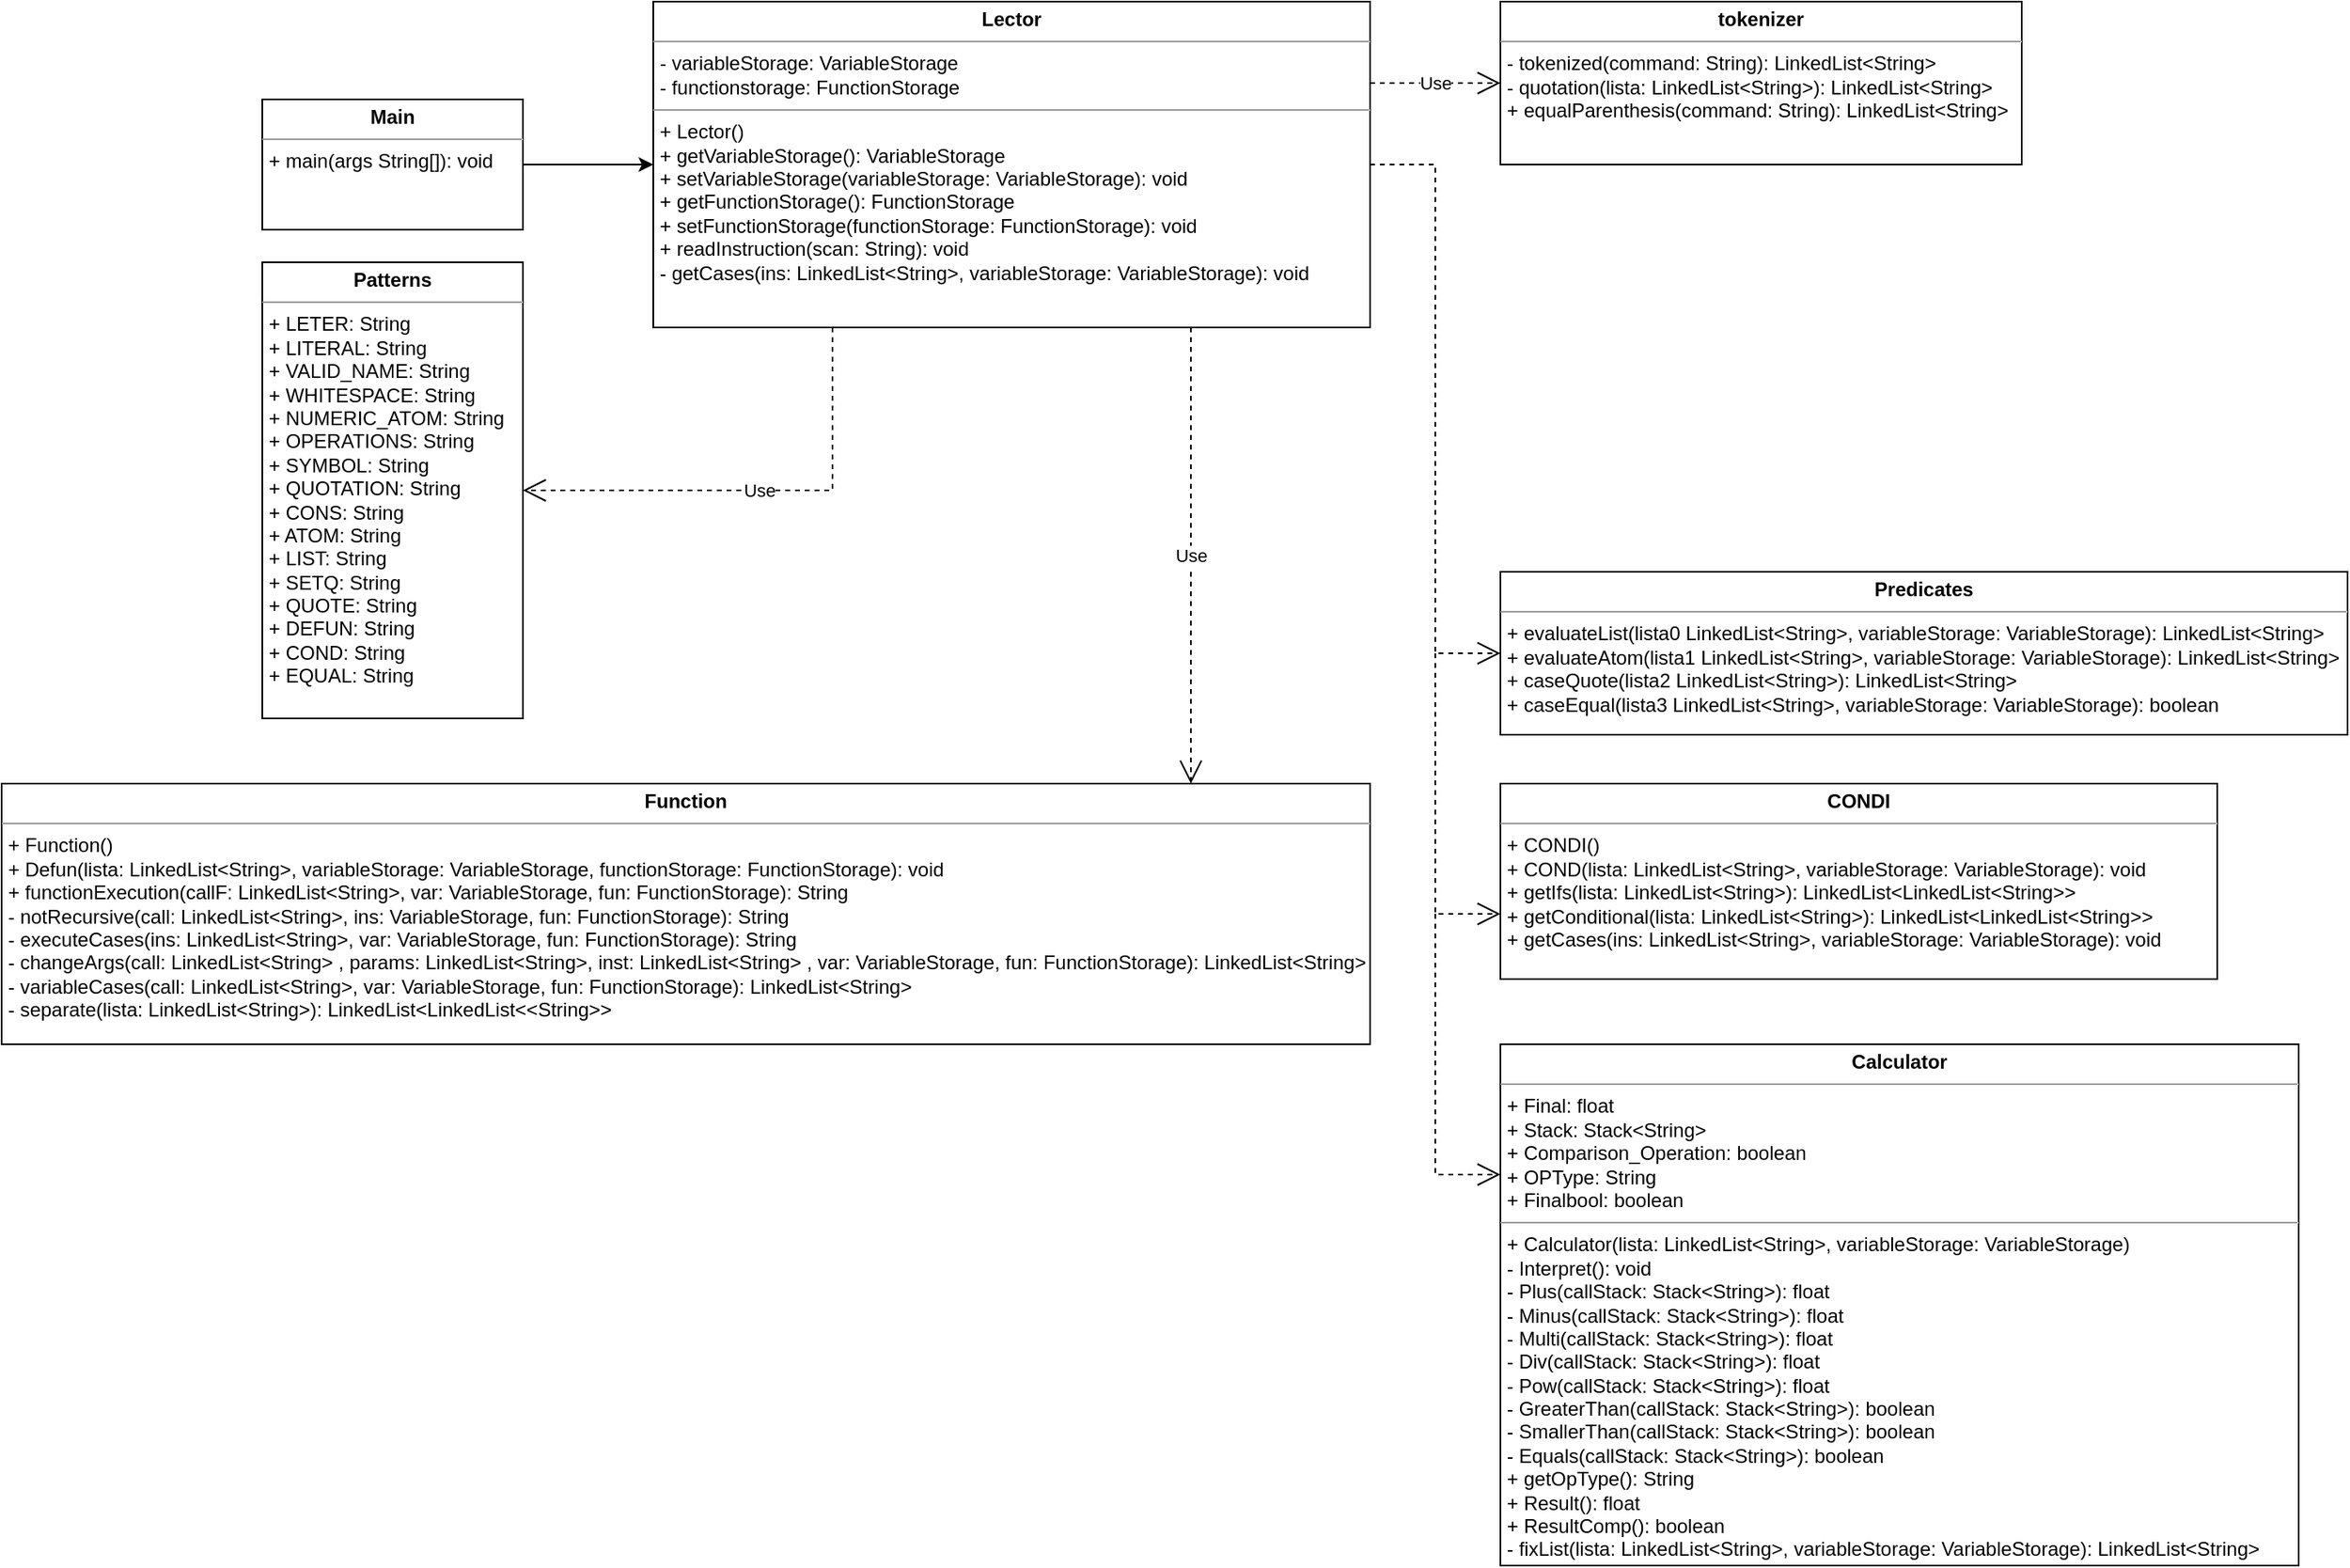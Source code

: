 <mxfile version="17.1.5" type="github">
  <diagram id="iIIfenbII26HnZvDp0SM" name="Page-1">
    <mxGraphModel dx="1747" dy="376" grid="1" gridSize="10" guides="1" tooltips="1" connect="1" arrows="1" fold="1" page="1" pageScale="1" pageWidth="850" pageHeight="1100" math="0" shadow="0">
      <root>
        <mxCell id="0" />
        <mxCell id="1" parent="0" />
        <mxCell id="RwTfGQe-aQz1MfiA24sD-1" value="&lt;p style=&quot;margin: 0px ; margin-top: 4px ; text-align: center&quot;&gt;&lt;b&gt;Lector&lt;/b&gt;&lt;/p&gt;&lt;hr size=&quot;1&quot;&gt;&lt;p style=&quot;margin: 0px ; margin-left: 4px&quot;&gt;- variableStorage: VariableStorage&lt;/p&gt;&lt;p style=&quot;margin: 0px ; margin-left: 4px&quot;&gt;- functionstorage: FunctionStorage&lt;/p&gt;&lt;hr size=&quot;1&quot;&gt;&lt;p style=&quot;margin: 0px ; margin-left: 4px&quot;&gt;+ Lector()&lt;br&gt;&lt;/p&gt;&lt;p style=&quot;margin: 0px ; margin-left: 4px&quot;&gt;+ getVariableStorage(): VariableStorage&lt;/p&gt;&lt;p style=&quot;margin: 0px ; margin-left: 4px&quot;&gt;+&amp;nbsp;setVariableStorage(variableStorage: VariableStorage): void&lt;/p&gt;&lt;p style=&quot;margin: 0px 0px 0px 4px&quot;&gt;+ getFunctionStorage(): FunctionStorage&lt;/p&gt;&lt;p style=&quot;margin: 0px 0px 0px 4px&quot;&gt;+&amp;nbsp;setFunctionStorage(functionStorage: FunctionStorage): void&lt;/p&gt;&lt;p style=&quot;margin: 0px ; margin-left: 4px&quot;&gt;+ readInstruction(scan: String): void&lt;/p&gt;&lt;p style=&quot;margin: 0px ; margin-left: 4px&quot;&gt;- getCases(ins: LinkedList&amp;lt;String&amp;gt;, variableStorage: VariableStorage): void&lt;/p&gt;" style="verticalAlign=top;align=left;overflow=fill;fontSize=12;fontFamily=Helvetica;html=1;" parent="1" vertex="1">
          <mxGeometry x="240" y="80" width="440" height="200" as="geometry" />
        </mxCell>
        <mxCell id="RwTfGQe-aQz1MfiA24sD-14" value="&lt;p style=&quot;margin: 0px ; margin-top: 4px ; text-align: center&quot;&gt;&lt;b&gt;tokenizer&lt;/b&gt;&lt;/p&gt;&lt;hr size=&quot;1&quot;&gt;&lt;p style=&quot;margin: 0px ; margin-left: 4px&quot;&gt;- tokenized(command: String): LinkedList&amp;lt;String&amp;gt;&lt;br&gt;&lt;/p&gt;&lt;p style=&quot;margin: 0px ; margin-left: 4px&quot;&gt;- quotation(lista: LinkedList&amp;lt;String&amp;gt;): LinkedList&amp;lt;String&amp;gt;&lt;/p&gt;&lt;p style=&quot;margin: 0px ; margin-left: 4px&quot;&gt;+ equalParenthesis(command: String): LinkedList&amp;lt;String&amp;gt;&lt;/p&gt;" style="verticalAlign=top;align=left;overflow=fill;fontSize=12;fontFamily=Helvetica;html=1;" parent="1" vertex="1">
          <mxGeometry x="760" y="80" width="320" height="100" as="geometry" />
        </mxCell>
        <mxCell id="RwTfGQe-aQz1MfiA24sD-18" style="edgeStyle=orthogonalEdgeStyle;rounded=0;orthogonalLoop=1;jettySize=auto;html=1;" parent="1" source="RwTfGQe-aQz1MfiA24sD-16" target="RwTfGQe-aQz1MfiA24sD-1" edge="1">
          <mxGeometry relative="1" as="geometry" />
        </mxCell>
        <mxCell id="RwTfGQe-aQz1MfiA24sD-16" value="&lt;p style=&quot;margin: 0px ; margin-top: 4px ; text-align: center&quot;&gt;&lt;b&gt;Main&lt;/b&gt;&lt;/p&gt;&lt;hr size=&quot;1&quot;&gt;&lt;p style=&quot;margin: 0px ; margin-left: 4px&quot;&gt;+ main(args String[]): void&lt;br&gt;&lt;/p&gt;" style="verticalAlign=top;align=left;overflow=fill;fontSize=12;fontFamily=Helvetica;html=1;" parent="1" vertex="1">
          <mxGeometry y="140" width="160" height="80" as="geometry" />
        </mxCell>
        <mxCell id="RwTfGQe-aQz1MfiA24sD-21" value="&lt;p style=&quot;margin: 0px ; margin-top: 4px ; text-align: center&quot;&gt;&lt;b&gt;Function&lt;/b&gt;&lt;/p&gt;&lt;hr size=&quot;1&quot;&gt;&lt;p style=&quot;margin: 0px ; margin-left: 4px&quot;&gt;+ Function()&lt;/p&gt;&lt;p style=&quot;margin: 0px ; margin-left: 4px&quot;&gt;+ Defun(lista: LinkedList&amp;lt;String&amp;gt;, variableStorage: VariableStorage, functionStorage: FunctionStorage): void&lt;/p&gt;&lt;p style=&quot;margin: 0px ; margin-left: 4px&quot;&gt;+ functionExecution(callF: LinkedList&amp;lt;String&amp;gt;, var: VariableStorage, fun: FunctionStorage): String&lt;br&gt;&lt;/p&gt;&lt;p style=&quot;margin: 0px ; margin-left: 4px&quot;&gt;- notRecursive(call: LinkedList&amp;lt;String&amp;gt;, ins: VariableStorage, fun: FunctionStorage): String&lt;br&gt;&lt;/p&gt;&lt;p style=&quot;margin: 0px ; margin-left: 4px&quot;&gt;- executeCases(ins: LinkedList&amp;lt;String&amp;gt;, var: VariableStorage, fun: FunctionStorage): String&lt;br&gt;&lt;/p&gt;&lt;p style=&quot;margin: 0px ; margin-left: 4px&quot;&gt;- changeArgs(call: LinkedList&amp;lt;String&amp;gt; , params: LinkedList&amp;lt;String&amp;gt;, inst: LinkedList&amp;lt;String&amp;gt; , var: VariableStorage, fun: FunctionStorage): LinkedList&amp;lt;String&amp;gt;&lt;/p&gt;&lt;p style=&quot;margin: 0px ; margin-left: 4px&quot;&gt;- variableCases(call: LinkedList&amp;lt;String&amp;gt;, var: VariableStorage, fun: FunctionStorage): LinkedList&amp;lt;String&amp;gt;&lt;br&gt;&lt;/p&gt;&lt;p style=&quot;margin: 0px ; margin-left: 4px&quot;&gt;- separate(lista: LinkedList&amp;lt;String&amp;gt;): LinkedList&amp;lt;LinkedList&amp;lt;&amp;lt;String&amp;gt;&amp;gt;&lt;br&gt;&lt;/p&gt;&lt;p style=&quot;margin: 0px ; margin-left: 4px&quot;&gt;&lt;br&gt;&lt;/p&gt;" style="verticalAlign=top;align=left;overflow=fill;fontSize=12;fontFamily=Helvetica;html=1;" parent="1" vertex="1">
          <mxGeometry x="-160" y="560" width="840" height="160" as="geometry" />
        </mxCell>
        <mxCell id="RwTfGQe-aQz1MfiA24sD-22" value="&lt;p style=&quot;margin: 0px ; margin-top: 4px ; text-align: center&quot;&gt;&lt;b&gt;CONDI&lt;/b&gt;&lt;/p&gt;&lt;hr size=&quot;1&quot;&gt;&lt;p style=&quot;margin: 0px ; margin-left: 4px&quot;&gt;+ CONDI()&lt;/p&gt;&lt;p style=&quot;margin: 0px ; margin-left: 4px&quot;&gt;+ COND(lista: LinkedList&amp;lt;String&amp;gt;, variableStorage: VariableStorage): void&lt;/p&gt;&lt;p style=&quot;margin: 0px ; margin-left: 4px&quot;&gt;+ getIfs(lista: LinkedList&amp;lt;String&amp;gt;): LinkedList&amp;lt;LinkedList&amp;lt;String&amp;gt;&amp;gt;&lt;/p&gt;&lt;p style=&quot;margin: 0px ; margin-left: 4px&quot;&gt;+ getConditional(lista: LinkedList&amp;lt;String&amp;gt;): LinkedList&amp;lt;LinkedList&amp;lt;String&amp;gt;&amp;gt;&lt;/p&gt;&lt;p style=&quot;margin: 0px ; margin-left: 4px&quot;&gt;+ getCases(ins: LinkedList&amp;lt;String&amp;gt;, variableStorage: VariableStorage): void&lt;/p&gt;" style="verticalAlign=top;align=left;overflow=fill;fontSize=12;fontFamily=Helvetica;html=1;" parent="1" vertex="1">
          <mxGeometry x="760" y="560" width="440" height="120" as="geometry" />
        </mxCell>
        <mxCell id="RwTfGQe-aQz1MfiA24sD-23" value="&lt;p style=&quot;margin: 0px ; margin-top: 4px ; text-align: center&quot;&gt;&lt;b&gt;Calculator&lt;/b&gt;&lt;/p&gt;&lt;hr size=&quot;1&quot;&gt;&lt;p style=&quot;margin: 0px ; margin-left: 4px&quot;&gt;+ Final: float&lt;/p&gt;&lt;p style=&quot;margin: 0px ; margin-left: 4px&quot;&gt;+ Stack: Stack&amp;lt;String&amp;gt;&lt;/p&gt;&lt;p style=&quot;margin: 0px ; margin-left: 4px&quot;&gt;+ Comparison_Operation: boolean&lt;/p&gt;&lt;p style=&quot;margin: 0px ; margin-left: 4px&quot;&gt;+ OPType: String&lt;/p&gt;&lt;p style=&quot;margin: 0px ; margin-left: 4px&quot;&gt;+ Finalbool: boolean&lt;/p&gt;&lt;hr size=&quot;1&quot;&gt;&lt;p style=&quot;margin: 0px ; margin-left: 4px&quot;&gt;+ Calculator(lista: LinkedList&amp;lt;String&amp;gt;, variableStorage: VariableStorage)&lt;/p&gt;&lt;p style=&quot;margin: 0px ; margin-left: 4px&quot;&gt;- Interpret(): void&lt;/p&gt;&lt;p style=&quot;margin: 0px ; margin-left: 4px&quot;&gt;- Plus(callStack: Stack&amp;lt;String&amp;gt;): float&lt;/p&gt;&lt;p style=&quot;margin: 0px ; margin-left: 4px&quot;&gt;- Minus(callStack: Stack&amp;lt;String&amp;gt;): float&lt;br&gt;&lt;/p&gt;&lt;p style=&quot;margin: 0px ; margin-left: 4px&quot;&gt;- Multi(callStack: Stack&amp;lt;String&amp;gt;): float&lt;br&gt;&lt;/p&gt;&lt;p style=&quot;margin: 0px ; margin-left: 4px&quot;&gt;- Div(callStack: Stack&amp;lt;String&amp;gt;): float&lt;br&gt;&lt;/p&gt;&lt;p style=&quot;margin: 0px ; margin-left: 4px&quot;&gt;- Pow(callStack: Stack&amp;lt;String&amp;gt;): float&lt;br&gt;&lt;/p&gt;&lt;p style=&quot;margin: 0px ; margin-left: 4px&quot;&gt;- GreaterThan(callStack: Stack&amp;lt;String&amp;gt;): boolean&lt;br&gt;&lt;/p&gt;&lt;p style=&quot;margin: 0px ; margin-left: 4px&quot;&gt;- SmallerThan(callStack: Stack&amp;lt;String&amp;gt;): boolean&lt;br&gt;&lt;/p&gt;&lt;p style=&quot;margin: 0px ; margin-left: 4px&quot;&gt;- Equals(callStack: Stack&amp;lt;String&amp;gt;): boolean&lt;br&gt;&lt;/p&gt;&lt;p style=&quot;margin: 0px ; margin-left: 4px&quot;&gt;+ getOpType(): String&lt;/p&gt;&lt;p style=&quot;margin: 0px ; margin-left: 4px&quot;&gt;+ Result(): float&lt;/p&gt;&lt;p style=&quot;margin: 0px ; margin-left: 4px&quot;&gt;+ ResultComp(): boolean&lt;/p&gt;&lt;p style=&quot;margin: 0px ; margin-left: 4px&quot;&gt;- fixList(lista: LinkedList&amp;lt;String&amp;gt;, variableStorage: VariableStorage): LinkedList&amp;lt;String&amp;gt;&lt;/p&gt;" style="verticalAlign=top;align=left;overflow=fill;fontSize=12;fontFamily=Helvetica;html=1;" parent="1" vertex="1">
          <mxGeometry x="760" y="720" width="490" height="320" as="geometry" />
        </mxCell>
        <mxCell id="RwTfGQe-aQz1MfiA24sD-24" value="&lt;p style=&quot;margin: 0px ; margin-top: 4px ; text-align: center&quot;&gt;&lt;b&gt;Predicates&lt;/b&gt;&lt;/p&gt;&lt;hr size=&quot;1&quot;&gt;&lt;p style=&quot;margin: 0px ; margin-left: 4px&quot;&gt;+ evaluateList(lista0 LinkedList&amp;lt;String&amp;gt;, variableStorage: VariableStorage): LinkedList&amp;lt;String&amp;gt;&lt;/p&gt;&lt;p style=&quot;margin: 0px ; margin-left: 4px&quot;&gt;+ evaluateAtom(lista1 LinkedList&amp;lt;String&amp;gt;, variableStorage: VariableStorage): LinkedList&amp;lt;String&amp;gt;&lt;br&gt;&lt;/p&gt;&lt;p style=&quot;margin: 0px ; margin-left: 4px&quot;&gt;+ caseQuote(lista2 LinkedList&amp;lt;String&amp;gt;): LinkedList&amp;lt;String&amp;gt;&lt;br&gt;&lt;/p&gt;&lt;p style=&quot;margin: 0px ; margin-left: 4px&quot;&gt;+ caseEqual(lista3 LinkedList&amp;lt;String&amp;gt;, variableStorage: VariableStorage): boolean&lt;br&gt;&lt;/p&gt;&lt;p style=&quot;margin: 0px ; margin-left: 4px&quot;&gt;&lt;br&gt;&lt;/p&gt;" style="verticalAlign=top;align=left;overflow=fill;fontSize=12;fontFamily=Helvetica;html=1;" parent="1" vertex="1">
          <mxGeometry x="760" y="430" width="520" height="100" as="geometry" />
        </mxCell>
        <mxCell id="RwTfGQe-aQz1MfiA24sD-25" value="&lt;p style=&quot;margin: 0px ; margin-top: 4px ; text-align: center&quot;&gt;&lt;b&gt;Patterns&lt;/b&gt;&lt;/p&gt;&lt;hr size=&quot;1&quot;&gt;&lt;p style=&quot;margin: 0px ; margin-left: 4px&quot;&gt;+ LETER: String&lt;/p&gt;&lt;p style=&quot;margin: 0px ; margin-left: 4px&quot;&gt;+ LITERAL: String&lt;br&gt;&lt;/p&gt;&lt;p style=&quot;margin: 0px ; margin-left: 4px&quot;&gt;+ VALID_NAME: String&lt;br&gt;&lt;/p&gt;&lt;p style=&quot;margin: 0px ; margin-left: 4px&quot;&gt;+ WHITESPACE: String&lt;br&gt;&lt;/p&gt;&lt;p style=&quot;margin: 0px ; margin-left: 4px&quot;&gt;+ NUMERIC_ATOM: String&lt;br&gt;&lt;/p&gt;&lt;p style=&quot;margin: 0px ; margin-left: 4px&quot;&gt;+ OPERATIONS: String&lt;br&gt;&lt;/p&gt;&lt;p style=&quot;margin: 0px ; margin-left: 4px&quot;&gt;+ SYMBOL: String&lt;br&gt;&lt;/p&gt;&lt;p style=&quot;margin: 0px ; margin-left: 4px&quot;&gt;+ QUOTATION: String&lt;br&gt;&lt;/p&gt;&lt;p style=&quot;margin: 0px ; margin-left: 4px&quot;&gt;+ CONS: String&lt;br&gt;&lt;/p&gt;&lt;p style=&quot;margin: 0px ; margin-left: 4px&quot;&gt;+ ATOM: String&lt;br&gt;&lt;/p&gt;&lt;p style=&quot;margin: 0px ; margin-left: 4px&quot;&gt;+ LIST: String&lt;br&gt;&lt;/p&gt;&lt;p style=&quot;margin: 0px ; margin-left: 4px&quot;&gt;+ SETQ: String&lt;br&gt;&lt;/p&gt;&lt;p style=&quot;margin: 0px ; margin-left: 4px&quot;&gt;+ QUOTE: String&lt;br&gt;&lt;/p&gt;&lt;p style=&quot;margin: 0px ; margin-left: 4px&quot;&gt;+ DEFUN: String&lt;br&gt;&lt;/p&gt;&lt;p style=&quot;margin: 0px ; margin-left: 4px&quot;&gt;+ COND: String&lt;br&gt;&lt;/p&gt;&lt;p style=&quot;margin: 0px ; margin-left: 4px&quot;&gt;+ EQUAL: String&lt;/p&gt;" style="verticalAlign=top;align=left;overflow=fill;fontSize=12;fontFamily=Helvetica;html=1;" parent="1" vertex="1">
          <mxGeometry y="240" width="160" height="280" as="geometry" />
        </mxCell>
        <mxCell id="RwTfGQe-aQz1MfiA24sD-34" value="Use" style="endArrow=open;endSize=12;dashed=1;html=1;rounded=0;exitX=0.75;exitY=1;exitDx=0;exitDy=0;" parent="1" source="RwTfGQe-aQz1MfiA24sD-1" edge="1">
          <mxGeometry width="160" relative="1" as="geometry">
            <mxPoint x="270" y="480" as="sourcePoint" />
            <mxPoint x="570" y="560" as="targetPoint" />
          </mxGeometry>
        </mxCell>
        <mxCell id="RwTfGQe-aQz1MfiA24sD-35" value="Use" style="endArrow=open;endSize=12;dashed=1;html=1;rounded=0;exitX=1;exitY=0.25;exitDx=0;exitDy=0;entryX=0;entryY=0.5;entryDx=0;entryDy=0;" parent="1" source="RwTfGQe-aQz1MfiA24sD-1" target="RwTfGQe-aQz1MfiA24sD-14" edge="1">
          <mxGeometry width="160" relative="1" as="geometry">
            <mxPoint x="590" y="300" as="sourcePoint" />
            <mxPoint x="620" y="400" as="targetPoint" />
          </mxGeometry>
        </mxCell>
        <mxCell id="RwTfGQe-aQz1MfiA24sD-37" value="" style="endArrow=open;endSize=12;dashed=1;html=1;rounded=0;entryX=0;entryY=0.5;entryDx=0;entryDy=0;exitX=1;exitY=0.5;exitDx=0;exitDy=0;" parent="1" target="RwTfGQe-aQz1MfiA24sD-24" edge="1" source="RwTfGQe-aQz1MfiA24sD-1">
          <mxGeometry x="0.158" y="-70" width="160" relative="1" as="geometry">
            <mxPoint x="720" y="320" as="sourcePoint" />
            <mxPoint x="780" y="150" as="targetPoint" />
            <Array as="points">
              <mxPoint x="720" y="180" />
              <mxPoint x="720" y="480" />
            </Array>
            <mxPoint as="offset" />
          </mxGeometry>
        </mxCell>
        <mxCell id="RwTfGQe-aQz1MfiA24sD-39" value="" style="endArrow=open;endSize=12;dashed=1;html=1;rounded=0;entryX=0;entryY=0.5;entryDx=0;entryDy=0;" parent="1" edge="1">
          <mxGeometry x="0.158" y="-70" width="160" relative="1" as="geometry">
            <mxPoint x="720" y="480" as="sourcePoint" />
            <mxPoint x="760" y="640" as="targetPoint" />
            <Array as="points">
              <mxPoint x="720" y="640" />
            </Array>
            <mxPoint as="offset" />
          </mxGeometry>
        </mxCell>
        <mxCell id="RwTfGQe-aQz1MfiA24sD-40" value="" style="endArrow=open;endSize=12;dashed=1;html=1;rounded=0;entryX=0;entryY=0.5;entryDx=0;entryDy=0;" parent="1" edge="1">
          <mxGeometry x="0.158" y="-70" width="160" relative="1" as="geometry">
            <mxPoint x="720" y="640" as="sourcePoint" />
            <mxPoint x="760" y="800" as="targetPoint" />
            <Array as="points">
              <mxPoint x="720" y="800" />
            </Array>
            <mxPoint as="offset" />
          </mxGeometry>
        </mxCell>
        <mxCell id="RwTfGQe-aQz1MfiA24sD-41" value="Use" style="endArrow=open;endSize=12;dashed=1;html=1;rounded=0;exitX=0.25;exitY=1;exitDx=0;exitDy=0;entryX=1;entryY=0.5;entryDx=0;entryDy=0;" parent="1" source="RwTfGQe-aQz1MfiA24sD-1" target="RwTfGQe-aQz1MfiA24sD-25" edge="1">
          <mxGeometry width="160" relative="1" as="geometry">
            <mxPoint x="330.0" y="290" as="sourcePoint" />
            <mxPoint x="330" y="570" as="targetPoint" />
            <Array as="points">
              <mxPoint x="350" y="380" />
            </Array>
          </mxGeometry>
        </mxCell>
      </root>
    </mxGraphModel>
  </diagram>
</mxfile>
